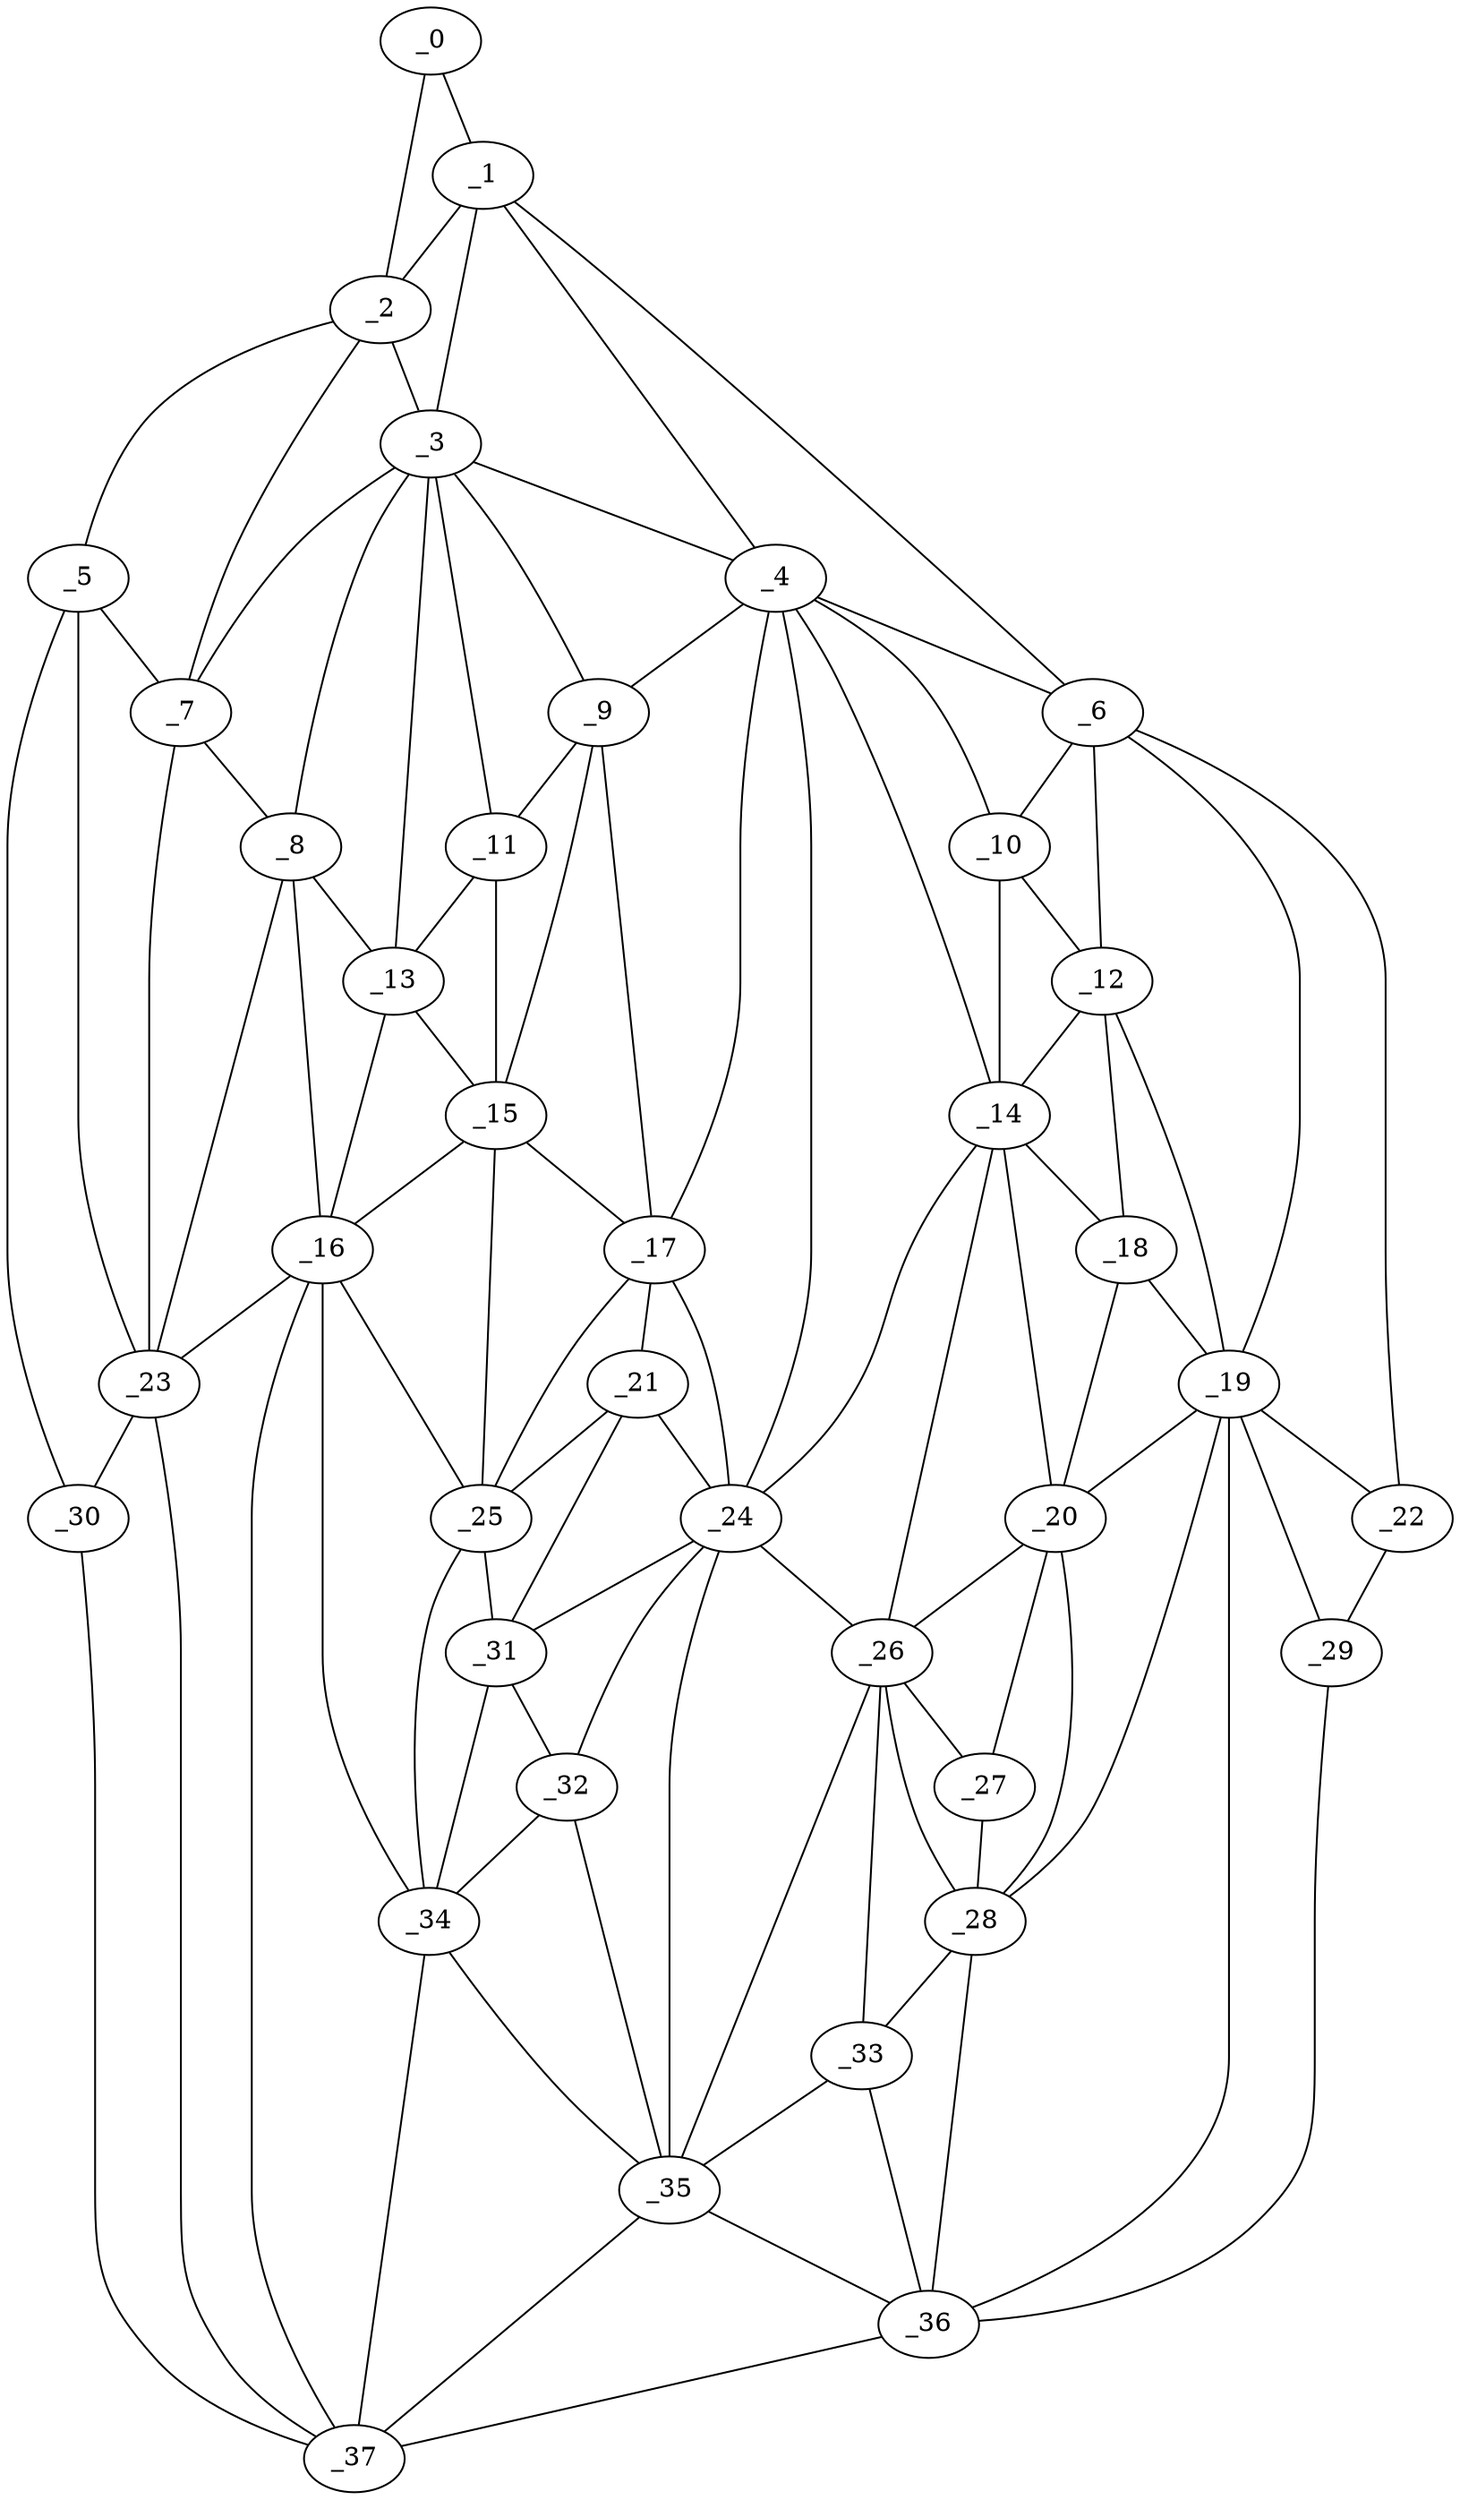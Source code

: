 graph "obj7__330.gxl" {
	_0	 [x=37,
		y=8];
	_1	 [x=38,
		y=14];
	_0 -- _1	 [valence=1];
	_2	 [x=49,
		y=3];
	_0 -- _2	 [valence=1];
	_1 -- _2	 [valence=1];
	_3	 [x=55,
		y=29];
	_1 -- _3	 [valence=2];
	_4	 [x=61,
		y=72];
	_1 -- _4	 [valence=2];
	_6	 [x=63,
		y=102];
	_1 -- _6	 [valence=1];
	_2 -- _3	 [valence=1];
	_5	 [x=63,
		y=4];
	_2 -- _5	 [valence=1];
	_7	 [x=67,
		y=12];
	_2 -- _7	 [valence=2];
	_3 -- _4	 [valence=1];
	_3 -- _7	 [valence=1];
	_8	 [x=67,
		y=22];
	_3 -- _8	 [valence=2];
	_9	 [x=67,
		y=51];
	_3 -- _9	 [valence=2];
	_11	 [x=69,
		y=46];
	_3 -- _11	 [valence=1];
	_13	 [x=72,
		y=29];
	_3 -- _13	 [valence=2];
	_4 -- _6	 [valence=2];
	_4 -- _9	 [valence=2];
	_10	 [x=67,
		y=98];
	_4 -- _10	 [valence=1];
	_14	 [x=72,
		y=81];
	_4 -- _14	 [valence=1];
	_17	 [x=79,
		y=51];
	_4 -- _17	 [valence=2];
	_24	 [x=86,
		y=56];
	_4 -- _24	 [valence=1];
	_5 -- _7	 [valence=2];
	_23	 [x=85,
		y=12];
	_5 -- _23	 [valence=2];
	_30	 [x=93,
		y=13];
	_5 -- _30	 [valence=1];
	_6 -- _10	 [valence=2];
	_12	 [x=71,
		y=98];
	_6 -- _12	 [valence=2];
	_19	 [x=81,
		y=101];
	_6 -- _19	 [valence=2];
	_22	 [x=84,
		y=122];
	_6 -- _22	 [valence=1];
	_7 -- _8	 [valence=2];
	_7 -- _23	 [valence=2];
	_8 -- _13	 [valence=1];
	_16	 [x=79,
		y=29];
	_8 -- _16	 [valence=2];
	_8 -- _23	 [valence=2];
	_9 -- _11	 [valence=1];
	_15	 [x=74,
		y=46];
	_9 -- _15	 [valence=2];
	_9 -- _17	 [valence=2];
	_10 -- _12	 [valence=1];
	_10 -- _14	 [valence=2];
	_11 -- _13	 [valence=2];
	_11 -- _15	 [valence=2];
	_12 -- _14	 [valence=2];
	_18	 [x=79,
		y=97];
	_12 -- _18	 [valence=2];
	_12 -- _19	 [valence=2];
	_13 -- _15	 [valence=2];
	_13 -- _16	 [valence=2];
	_14 -- _18	 [valence=1];
	_20	 [x=83,
		y=91];
	_14 -- _20	 [valence=2];
	_14 -- _24	 [valence=1];
	_26	 [x=88,
		y=83];
	_14 -- _26	 [valence=2];
	_15 -- _16	 [valence=2];
	_15 -- _17	 [valence=2];
	_25	 [x=87,
		y=42];
	_15 -- _25	 [valence=2];
	_16 -- _23	 [valence=1];
	_16 -- _25	 [valence=2];
	_34	 [x=97,
		y=36];
	_16 -- _34	 [valence=2];
	_37	 [x=98,
		y=23];
	_16 -- _37	 [valence=2];
	_21	 [x=84,
		y=51];
	_17 -- _21	 [valence=2];
	_17 -- _24	 [valence=1];
	_17 -- _25	 [valence=1];
	_18 -- _19	 [valence=1];
	_18 -- _20	 [valence=2];
	_19 -- _20	 [valence=1];
	_19 -- _22	 [valence=2];
	_28	 [x=92,
		y=91];
	_19 -- _28	 [valence=2];
	_29	 [x=92,
		y=119];
	_19 -- _29	 [valence=1];
	_36	 [x=97,
		y=97];
	_19 -- _36	 [valence=1];
	_20 -- _26	 [valence=1];
	_27	 [x=88,
		y=89];
	_20 -- _27	 [valence=2];
	_20 -- _28	 [valence=2];
	_21 -- _24	 [valence=2];
	_21 -- _25	 [valence=2];
	_31	 [x=96,
		y=47];
	_21 -- _31	 [valence=2];
	_22 -- _29	 [valence=1];
	_23 -- _30	 [valence=1];
	_23 -- _37	 [valence=2];
	_24 -- _26	 [valence=2];
	_24 -- _31	 [valence=2];
	_32	 [x=96,
		y=58];
	_24 -- _32	 [valence=2];
	_35	 [x=97,
		y=75];
	_24 -- _35	 [valence=1];
	_25 -- _31	 [valence=1];
	_25 -- _34	 [valence=2];
	_26 -- _27	 [valence=2];
	_26 -- _28	 [valence=2];
	_33	 [x=96,
		y=91];
	_26 -- _33	 [valence=2];
	_26 -- _35	 [valence=2];
	_27 -- _28	 [valence=1];
	_28 -- _33	 [valence=1];
	_28 -- _36	 [valence=2];
	_29 -- _36	 [valence=1];
	_30 -- _37	 [valence=1];
	_31 -- _32	 [valence=2];
	_31 -- _34	 [valence=2];
	_32 -- _34	 [valence=2];
	_32 -- _35	 [valence=2];
	_33 -- _35	 [valence=2];
	_33 -- _36	 [valence=1];
	_34 -- _35	 [valence=2];
	_34 -- _37	 [valence=2];
	_35 -- _36	 [valence=2];
	_35 -- _37	 [valence=2];
	_36 -- _37	 [valence=1];
}
